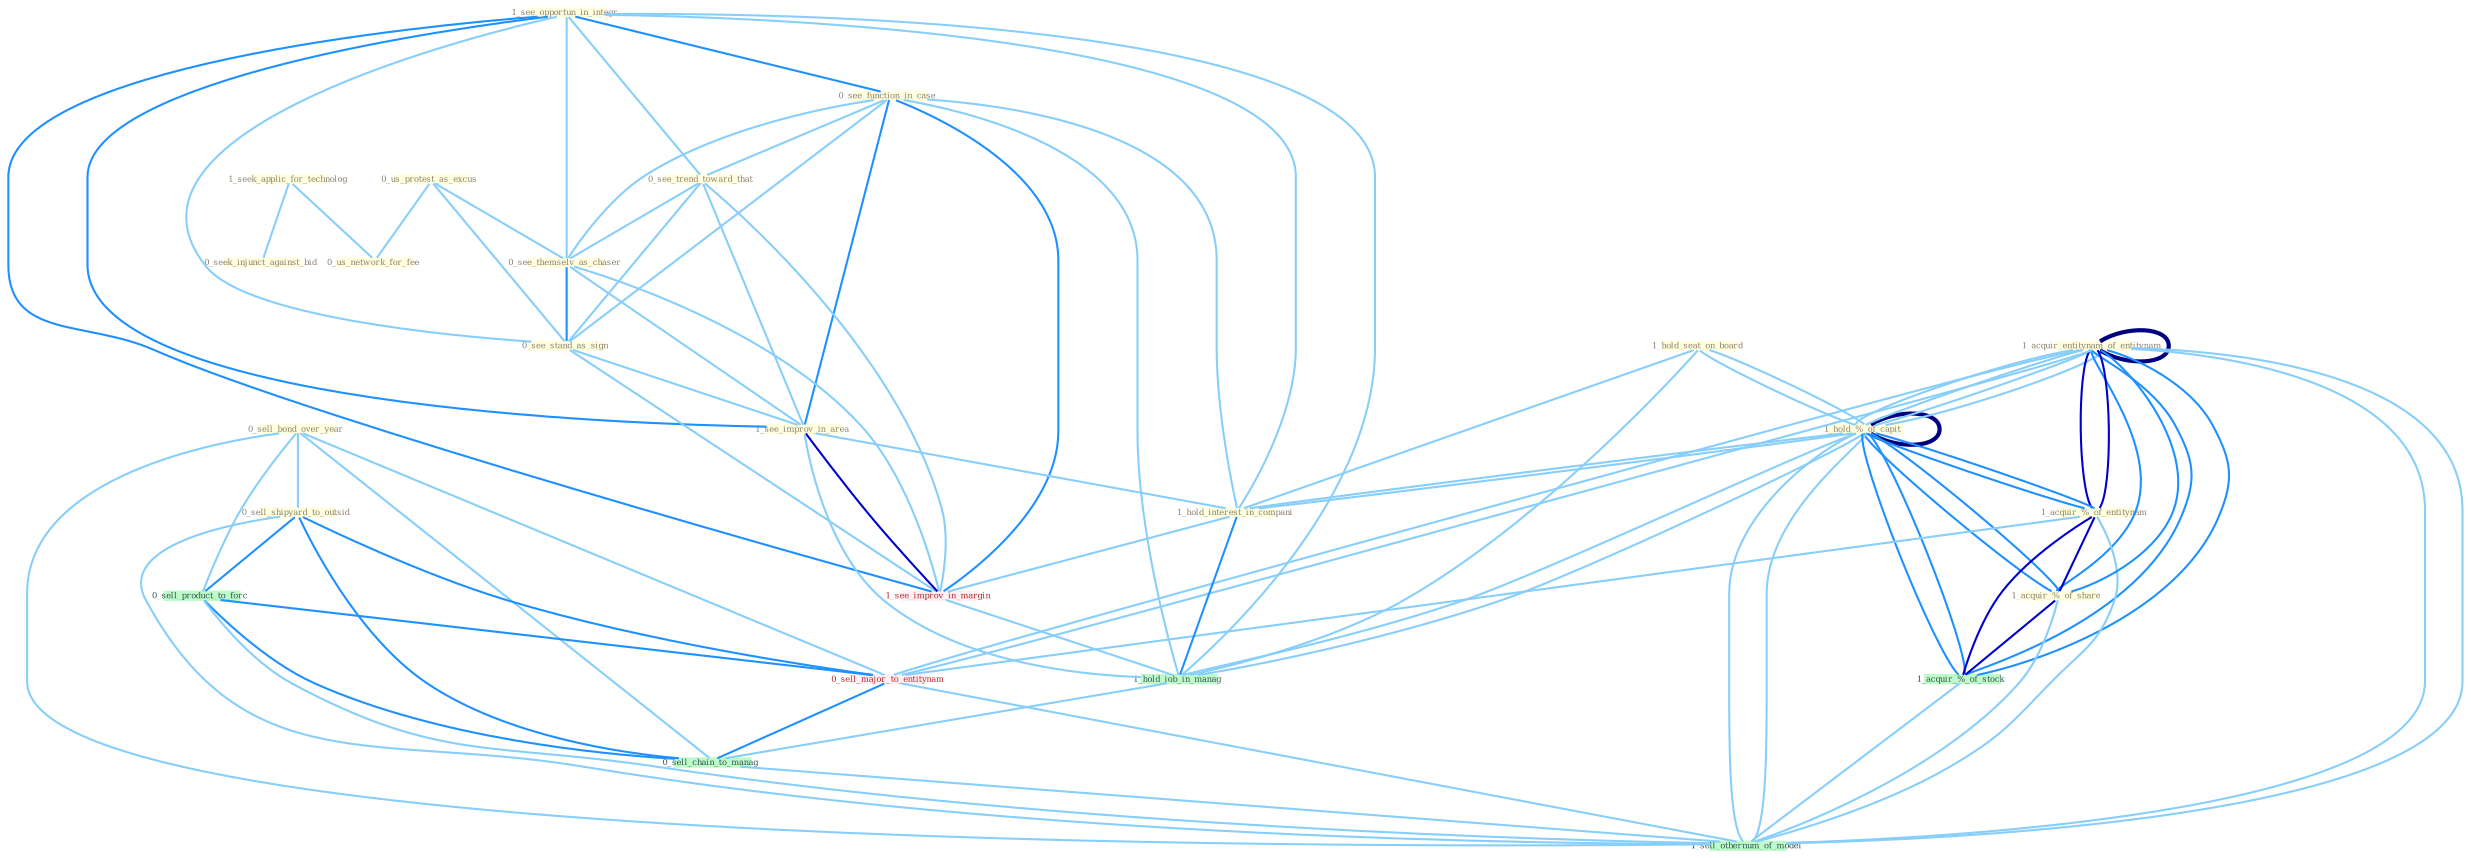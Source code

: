 Graph G{ 
    node
    [shape=polygon,style=filled,width=.5,height=.06,color="#BDFCC9",fixedsize=true,fontsize=4,
    fontcolor="#2f4f4f"];
    {node
    [color="#ffffe0", fontcolor="#8b7d6b"] "1_seek_applic_for_technolog " "0_sell_bond_over_year " "0_us_protest_as_excus " "1_see_opportun_in_integr " "0_see_function_in_case " "1_hold_seat_on_board " "1_hold_%_of_capit " "0_see_trend_toward_that " "0_us_network_for_fee " "0_see_themselv_as_chaser " "1_acquir_entitynam_of_entitynam " "1_acquir_%_of_entitynam " "1_hold_%_of_capit " "0_see_stand_as_sign " "1_see_improv_in_area " "0_seek_injunct_against_bid " "1_acquir_%_of_share " "1_hold_interest_in_compani " "1_acquir_entitynam_of_entitynam " "0_sell_shipyard_to_outsid "}
{node [color="#fff0f5", fontcolor="#b22222"] "1_see_improv_in_margin " "0_sell_major_to_entitynam "}
edge [color="#B0E2FF"];

	"1_seek_applic_for_technolog " -- "0_us_network_for_fee " [w="1", color="#87cefa" ];
	"1_seek_applic_for_technolog " -- "0_seek_injunct_against_bid " [w="1", color="#87cefa" ];
	"0_sell_bond_over_year " -- "0_sell_shipyard_to_outsid " [w="1", color="#87cefa" ];
	"0_sell_bond_over_year " -- "0_sell_product_to_forc " [w="1", color="#87cefa" ];
	"0_sell_bond_over_year " -- "0_sell_major_to_entitynam " [w="1", color="#87cefa" ];
	"0_sell_bond_over_year " -- "0_sell_chain_to_manag " [w="1", color="#87cefa" ];
	"0_sell_bond_over_year " -- "1_sell_othernum_of_model " [w="1", color="#87cefa" ];
	"0_us_protest_as_excus " -- "0_us_network_for_fee " [w="1", color="#87cefa" ];
	"0_us_protest_as_excus " -- "0_see_themselv_as_chaser " [w="1", color="#87cefa" ];
	"0_us_protest_as_excus " -- "0_see_stand_as_sign " [w="1", color="#87cefa" ];
	"1_see_opportun_in_integr " -- "0_see_function_in_case " [w="2", color="#1e90ff" , len=0.8];
	"1_see_opportun_in_integr " -- "0_see_trend_toward_that " [w="1", color="#87cefa" ];
	"1_see_opportun_in_integr " -- "0_see_themselv_as_chaser " [w="1", color="#87cefa" ];
	"1_see_opportun_in_integr " -- "0_see_stand_as_sign " [w="1", color="#87cefa" ];
	"1_see_opportun_in_integr " -- "1_see_improv_in_area " [w="2", color="#1e90ff" , len=0.8];
	"1_see_opportun_in_integr " -- "1_hold_interest_in_compani " [w="1", color="#87cefa" ];
	"1_see_opportun_in_integr " -- "1_see_improv_in_margin " [w="2", color="#1e90ff" , len=0.8];
	"1_see_opportun_in_integr " -- "1_hold_job_in_manag " [w="1", color="#87cefa" ];
	"0_see_function_in_case " -- "0_see_trend_toward_that " [w="1", color="#87cefa" ];
	"0_see_function_in_case " -- "0_see_themselv_as_chaser " [w="1", color="#87cefa" ];
	"0_see_function_in_case " -- "0_see_stand_as_sign " [w="1", color="#87cefa" ];
	"0_see_function_in_case " -- "1_see_improv_in_area " [w="2", color="#1e90ff" , len=0.8];
	"0_see_function_in_case " -- "1_hold_interest_in_compani " [w="1", color="#87cefa" ];
	"0_see_function_in_case " -- "1_see_improv_in_margin " [w="2", color="#1e90ff" , len=0.8];
	"0_see_function_in_case " -- "1_hold_job_in_manag " [w="1", color="#87cefa" ];
	"1_hold_seat_on_board " -- "1_hold_%_of_capit " [w="1", color="#87cefa" ];
	"1_hold_seat_on_board " -- "1_hold_%_of_capit " [w="1", color="#87cefa" ];
	"1_hold_seat_on_board " -- "1_hold_interest_in_compani " [w="1", color="#87cefa" ];
	"1_hold_seat_on_board " -- "1_hold_job_in_manag " [w="1", color="#87cefa" ];
	"1_hold_%_of_capit " -- "1_acquir_entitynam_of_entitynam " [w="1", color="#87cefa" ];
	"1_hold_%_of_capit " -- "1_acquir_%_of_entitynam " [w="2", color="#1e90ff" , len=0.8];
	"1_hold_%_of_capit " -- "1_hold_%_of_capit " [w="4", style=bold, color="#000080", len=0.4];
	"1_hold_%_of_capit " -- "1_acquir_%_of_share " [w="2", color="#1e90ff" , len=0.8];
	"1_hold_%_of_capit " -- "1_hold_interest_in_compani " [w="1", color="#87cefa" ];
	"1_hold_%_of_capit " -- "1_acquir_entitynam_of_entitynam " [w="1", color="#87cefa" ];
	"1_hold_%_of_capit " -- "1_acquir_%_of_stock " [w="2", color="#1e90ff" , len=0.8];
	"1_hold_%_of_capit " -- "1_hold_job_in_manag " [w="1", color="#87cefa" ];
	"1_hold_%_of_capit " -- "1_sell_othernum_of_model " [w="1", color="#87cefa" ];
	"0_see_trend_toward_that " -- "0_see_themselv_as_chaser " [w="1", color="#87cefa" ];
	"0_see_trend_toward_that " -- "0_see_stand_as_sign " [w="1", color="#87cefa" ];
	"0_see_trend_toward_that " -- "1_see_improv_in_area " [w="1", color="#87cefa" ];
	"0_see_trend_toward_that " -- "1_see_improv_in_margin " [w="1", color="#87cefa" ];
	"0_see_themselv_as_chaser " -- "0_see_stand_as_sign " [w="2", color="#1e90ff" , len=0.8];
	"0_see_themselv_as_chaser " -- "1_see_improv_in_area " [w="1", color="#87cefa" ];
	"0_see_themselv_as_chaser " -- "1_see_improv_in_margin " [w="1", color="#87cefa" ];
	"1_acquir_entitynam_of_entitynam " -- "1_acquir_%_of_entitynam " [w="3", color="#0000cd" , len=0.6];
	"1_acquir_entitynam_of_entitynam " -- "1_hold_%_of_capit " [w="1", color="#87cefa" ];
	"1_acquir_entitynam_of_entitynam " -- "1_acquir_%_of_share " [w="2", color="#1e90ff" , len=0.8];
	"1_acquir_entitynam_of_entitynam " -- "1_acquir_entitynam_of_entitynam " [w="4", style=bold, color="#000080", len=0.4];
	"1_acquir_entitynam_of_entitynam " -- "1_acquir_%_of_stock " [w="2", color="#1e90ff" , len=0.8];
	"1_acquir_entitynam_of_entitynam " -- "0_sell_major_to_entitynam " [w="1", color="#87cefa" ];
	"1_acquir_entitynam_of_entitynam " -- "1_sell_othernum_of_model " [w="1", color="#87cefa" ];
	"1_acquir_%_of_entitynam " -- "1_hold_%_of_capit " [w="2", color="#1e90ff" , len=0.8];
	"1_acquir_%_of_entitynam " -- "1_acquir_%_of_share " [w="3", color="#0000cd" , len=0.6];
	"1_acquir_%_of_entitynam " -- "1_acquir_entitynam_of_entitynam " [w="3", color="#0000cd" , len=0.6];
	"1_acquir_%_of_entitynam " -- "1_acquir_%_of_stock " [w="3", color="#0000cd" , len=0.6];
	"1_acquir_%_of_entitynam " -- "0_sell_major_to_entitynam " [w="1", color="#87cefa" ];
	"1_acquir_%_of_entitynam " -- "1_sell_othernum_of_model " [w="1", color="#87cefa" ];
	"1_hold_%_of_capit " -- "1_acquir_%_of_share " [w="2", color="#1e90ff" , len=0.8];
	"1_hold_%_of_capit " -- "1_hold_interest_in_compani " [w="1", color="#87cefa" ];
	"1_hold_%_of_capit " -- "1_acquir_entitynam_of_entitynam " [w="1", color="#87cefa" ];
	"1_hold_%_of_capit " -- "1_acquir_%_of_stock " [w="2", color="#1e90ff" , len=0.8];
	"1_hold_%_of_capit " -- "1_hold_job_in_manag " [w="1", color="#87cefa" ];
	"1_hold_%_of_capit " -- "1_sell_othernum_of_model " [w="1", color="#87cefa" ];
	"0_see_stand_as_sign " -- "1_see_improv_in_area " [w="1", color="#87cefa" ];
	"0_see_stand_as_sign " -- "1_see_improv_in_margin " [w="1", color="#87cefa" ];
	"1_see_improv_in_area " -- "1_hold_interest_in_compani " [w="1", color="#87cefa" ];
	"1_see_improv_in_area " -- "1_see_improv_in_margin " [w="3", color="#0000cd" , len=0.6];
	"1_see_improv_in_area " -- "1_hold_job_in_manag " [w="1", color="#87cefa" ];
	"1_acquir_%_of_share " -- "1_acquir_entitynam_of_entitynam " [w="2", color="#1e90ff" , len=0.8];
	"1_acquir_%_of_share " -- "1_acquir_%_of_stock " [w="3", color="#0000cd" , len=0.6];
	"1_acquir_%_of_share " -- "1_sell_othernum_of_model " [w="1", color="#87cefa" ];
	"1_hold_interest_in_compani " -- "1_see_improv_in_margin " [w="1", color="#87cefa" ];
	"1_hold_interest_in_compani " -- "1_hold_job_in_manag " [w="2", color="#1e90ff" , len=0.8];
	"1_acquir_entitynam_of_entitynam " -- "1_acquir_%_of_stock " [w="2", color="#1e90ff" , len=0.8];
	"1_acquir_entitynam_of_entitynam " -- "0_sell_major_to_entitynam " [w="1", color="#87cefa" ];
	"1_acquir_entitynam_of_entitynam " -- "1_sell_othernum_of_model " [w="1", color="#87cefa" ];
	"0_sell_shipyard_to_outsid " -- "0_sell_product_to_forc " [w="2", color="#1e90ff" , len=0.8];
	"0_sell_shipyard_to_outsid " -- "0_sell_major_to_entitynam " [w="2", color="#1e90ff" , len=0.8];
	"0_sell_shipyard_to_outsid " -- "0_sell_chain_to_manag " [w="2", color="#1e90ff" , len=0.8];
	"0_sell_shipyard_to_outsid " -- "1_sell_othernum_of_model " [w="1", color="#87cefa" ];
	"1_see_improv_in_margin " -- "1_hold_job_in_manag " [w="1", color="#87cefa" ];
	"1_acquir_%_of_stock " -- "1_sell_othernum_of_model " [w="1", color="#87cefa" ];
	"1_hold_job_in_manag " -- "0_sell_chain_to_manag " [w="1", color="#87cefa" ];
	"0_sell_product_to_forc " -- "0_sell_major_to_entitynam " [w="2", color="#1e90ff" , len=0.8];
	"0_sell_product_to_forc " -- "0_sell_chain_to_manag " [w="2", color="#1e90ff" , len=0.8];
	"0_sell_product_to_forc " -- "1_sell_othernum_of_model " [w="1", color="#87cefa" ];
	"0_sell_major_to_entitynam " -- "0_sell_chain_to_manag " [w="2", color="#1e90ff" , len=0.8];
	"0_sell_major_to_entitynam " -- "1_sell_othernum_of_model " [w="1", color="#87cefa" ];
	"0_sell_chain_to_manag " -- "1_sell_othernum_of_model " [w="1", color="#87cefa" ];
}